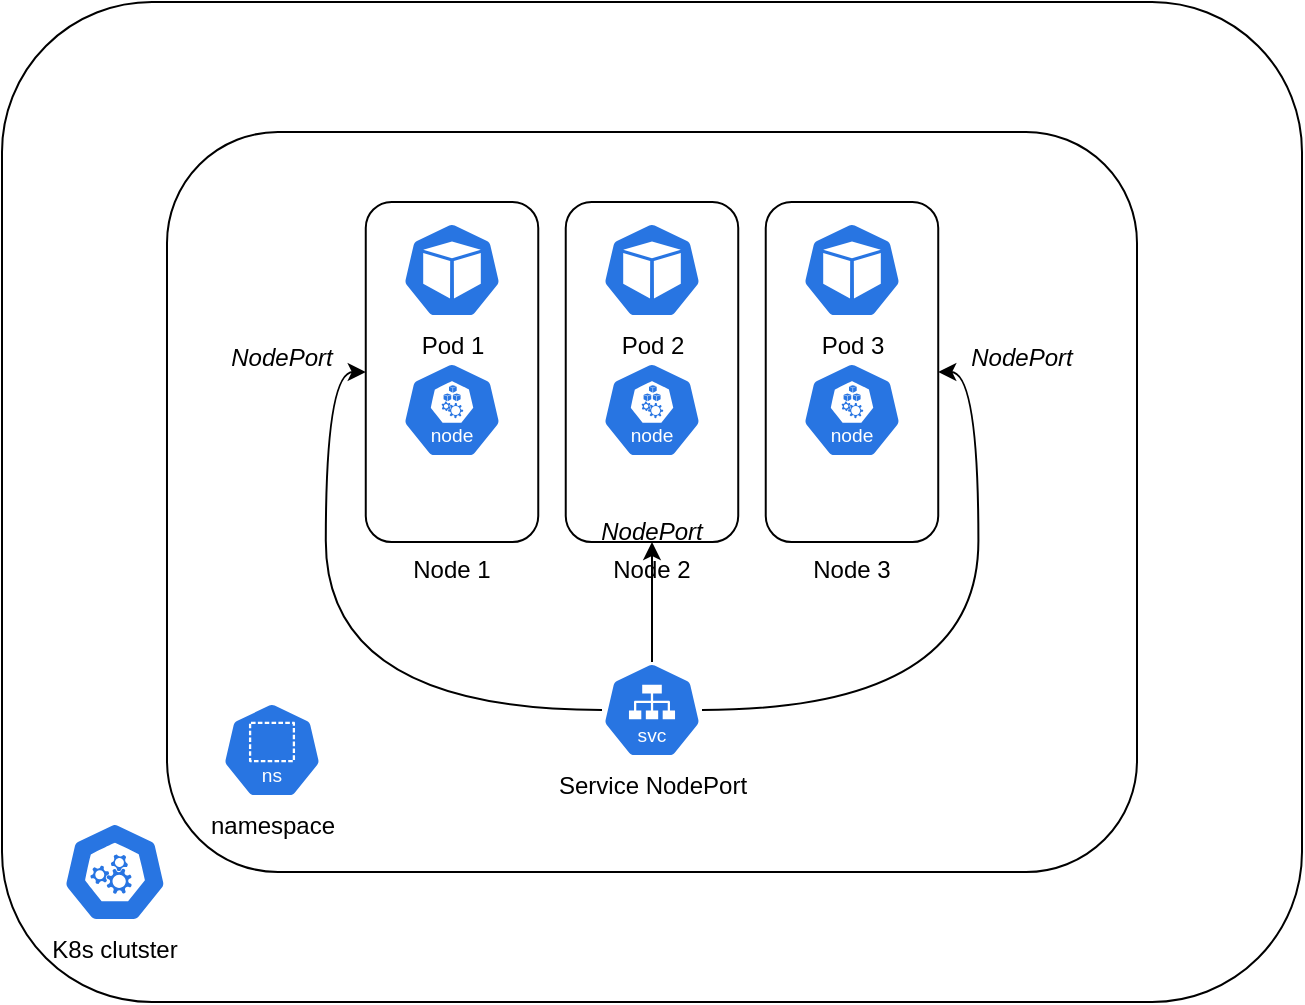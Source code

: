 <mxfile version="24.7.16">
  <diagram name="Page-1" id="6IyTYUzncKEAiaKfEHQ4">
    <mxGraphModel dx="1026" dy="617" grid="1" gridSize="10" guides="1" tooltips="1" connect="1" arrows="1" fold="1" page="1" pageScale="1" pageWidth="827" pageHeight="1169" math="0" shadow="0">
      <root>
        <mxCell id="0" />
        <mxCell id="1" parent="0" />
        <mxCell id="hNU-DkRJmX0IVGSSHYW9-12" value="" style="rounded=1;whiteSpace=wrap;html=1;" vertex="1" parent="1">
          <mxGeometry x="287.5" y="160" width="95" height="156" as="geometry" />
        </mxCell>
        <mxCell id="hNU-DkRJmX0IVGSSHYW9-1" value="" style="rounded=1;whiteSpace=wrap;html=1;" vertex="1" parent="1">
          <mxGeometry x="110" y="60" width="650" height="500" as="geometry" />
        </mxCell>
        <mxCell id="hNU-DkRJmX0IVGSSHYW9-2" value="K8s clutster" style="aspect=fixed;sketch=0;html=1;dashed=0;whitespace=wrap;verticalLabelPosition=bottom;verticalAlign=top;fillColor=#2875E2;strokeColor=#ffffff;points=[[0.005,0.63,0],[0.1,0.2,0],[0.9,0.2,0],[0.5,0,0],[0.995,0.63,0],[0.72,0.99,0],[0.5,1,0],[0.28,0.99,0]];shape=mxgraph.kubernetes.icon2;prIcon=control_plane" vertex="1" parent="1">
          <mxGeometry x="140.42" y="470" width="52.08" height="50" as="geometry" />
        </mxCell>
        <mxCell id="hNU-DkRJmX0IVGSSHYW9-4" value="Namespace" style="aspect=fixed;sketch=0;html=1;dashed=0;whitespace=wrap;verticalLabelPosition=bottom;verticalAlign=top;fillColor=#2875E2;strokeColor=#ffffff;points=[[0.005,0.63,0],[0.1,0.2,0],[0.9,0.2,0],[0.5,0,0],[0.995,0.63,0],[0.72,0.99,0],[0.5,1,0],[0.28,0.99,0]];shape=mxgraph.kubernetes.icon2;prIcon=ns" vertex="1" parent="1">
          <mxGeometry x="230" y="400" width="50" height="48" as="geometry" />
        </mxCell>
        <mxCell id="hNU-DkRJmX0IVGSSHYW9-3" value="" style="rounded=1;whiteSpace=wrap;html=1;" vertex="1" parent="1">
          <mxGeometry x="192.5" y="125" width="485" height="370" as="geometry" />
        </mxCell>
        <mxCell id="hNU-DkRJmX0IVGSSHYW9-13" value="Node 1" style="rounded=1;whiteSpace=wrap;html=1;labelPosition=center;verticalLabelPosition=bottom;align=center;verticalAlign=top;" vertex="1" parent="1">
          <mxGeometry x="291.88" y="160" width="86.25" height="170" as="geometry" />
        </mxCell>
        <mxCell id="hNU-DkRJmX0IVGSSHYW9-19" style="edgeStyle=orthogonalEdgeStyle;rounded=0;orthogonalLoop=1;jettySize=auto;html=1;entryX=0;entryY=0.5;entryDx=0;entryDy=0;curved=1;" edge="1" parent="1" source="hNU-DkRJmX0IVGSSHYW9-8" target="hNU-DkRJmX0IVGSSHYW9-13">
          <mxGeometry relative="1" as="geometry" />
        </mxCell>
        <mxCell id="hNU-DkRJmX0IVGSSHYW9-20" style="edgeStyle=orthogonalEdgeStyle;rounded=0;orthogonalLoop=1;jettySize=auto;html=1;entryX=1;entryY=0.5;entryDx=0;entryDy=0;curved=1;" edge="1" parent="1" source="hNU-DkRJmX0IVGSSHYW9-8" target="hNU-DkRJmX0IVGSSHYW9-18">
          <mxGeometry relative="1" as="geometry" />
        </mxCell>
        <mxCell id="hNU-DkRJmX0IVGSSHYW9-21" style="edgeStyle=orthogonalEdgeStyle;rounded=0;orthogonalLoop=1;jettySize=auto;html=1;entryX=0.5;entryY=1;entryDx=0;entryDy=0;curved=1;" edge="1" parent="1" source="hNU-DkRJmX0IVGSSHYW9-8" target="hNU-DkRJmX0IVGSSHYW9-17">
          <mxGeometry relative="1" as="geometry" />
        </mxCell>
        <mxCell id="hNU-DkRJmX0IVGSSHYW9-8" value="Service NodePort" style="aspect=fixed;sketch=0;html=1;dashed=0;whitespace=wrap;verticalLabelPosition=bottom;verticalAlign=top;fillColor=#2875E2;strokeColor=#ffffff;points=[[0.005,0.63,0],[0.1,0.2,0],[0.9,0.2,0],[0.5,0,0],[0.995,0.63,0],[0.72,0.99,0],[0.5,1,0],[0.28,0.99,0]];shape=mxgraph.kubernetes.icon2;kubernetesLabel=1;prIcon=svc" vertex="1" parent="1">
          <mxGeometry x="410" y="390" width="50" height="48" as="geometry" />
        </mxCell>
        <mxCell id="hNU-DkRJmX0IVGSSHYW9-9" value="Pod 1" style="aspect=fixed;sketch=0;html=1;dashed=0;whitespace=wrap;verticalLabelPosition=bottom;verticalAlign=top;fillColor=#2875E2;strokeColor=#ffffff;points=[[0.005,0.63,0],[0.1,0.2,0],[0.9,0.2,0],[0.5,0,0],[0.995,0.63,0],[0.72,0.99,0],[0.5,1,0],[0.28,0.99,0]];shape=mxgraph.kubernetes.icon2;prIcon=pod" vertex="1" parent="1">
          <mxGeometry x="310" y="170" width="50" height="48" as="geometry" />
        </mxCell>
        <mxCell id="hNU-DkRJmX0IVGSSHYW9-18" value="Node 3" style="rounded=1;whiteSpace=wrap;html=1;labelPosition=center;verticalLabelPosition=bottom;align=center;verticalAlign=top;" vertex="1" parent="1">
          <mxGeometry x="491.87" y="160" width="86.25" height="170" as="geometry" />
        </mxCell>
        <mxCell id="hNU-DkRJmX0IVGSSHYW9-5" value="" style="aspect=fixed;sketch=0;html=1;dashed=0;whitespace=wrap;verticalLabelPosition=bottom;verticalAlign=top;fillColor=#2875E2;strokeColor=#ffffff;points=[[0.005,0.63,0],[0.1,0.2,0],[0.9,0.2,0],[0.5,0,0],[0.995,0.63,0],[0.72,0.99,0],[0.5,1,0],[0.28,0.99,0]];shape=mxgraph.kubernetes.icon2;kubernetesLabel=1;prIcon=node" vertex="1" parent="1">
          <mxGeometry x="310" y="240" width="50" height="48" as="geometry" />
        </mxCell>
        <mxCell id="hNU-DkRJmX0IVGSSHYW9-17" value="Node 2" style="rounded=1;whiteSpace=wrap;html=1;labelPosition=center;verticalLabelPosition=bottom;align=center;verticalAlign=top;" vertex="1" parent="1">
          <mxGeometry x="391.87" y="160" width="86.25" height="170" as="geometry" />
        </mxCell>
        <mxCell id="hNU-DkRJmX0IVGSSHYW9-6" value="" style="aspect=fixed;sketch=0;html=1;dashed=0;whitespace=wrap;verticalLabelPosition=bottom;verticalAlign=top;fillColor=#2875E2;strokeColor=#ffffff;points=[[0.005,0.63,0],[0.1,0.2,0],[0.9,0.2,0],[0.5,0,0],[0.995,0.63,0],[0.72,0.99,0],[0.5,1,0],[0.28,0.99,0]];shape=mxgraph.kubernetes.icon2;kubernetesLabel=1;prIcon=node" vertex="1" parent="1">
          <mxGeometry x="410" y="240" width="50" height="48" as="geometry" />
        </mxCell>
        <mxCell id="hNU-DkRJmX0IVGSSHYW9-10" value="Pod 2" style="aspect=fixed;sketch=0;html=1;dashed=0;whitespace=wrap;verticalLabelPosition=bottom;verticalAlign=top;fillColor=#2875E2;strokeColor=#ffffff;points=[[0.005,0.63,0],[0.1,0.2,0],[0.9,0.2,0],[0.5,0,0],[0.995,0.63,0],[0.72,0.99,0],[0.5,1,0],[0.28,0.99,0]];shape=mxgraph.kubernetes.icon2;prIcon=pod" vertex="1" parent="1">
          <mxGeometry x="410" y="170" width="50" height="48" as="geometry" />
        </mxCell>
        <mxCell id="hNU-DkRJmX0IVGSSHYW9-7" value="" style="aspect=fixed;sketch=0;html=1;dashed=0;whitespace=wrap;verticalLabelPosition=bottom;verticalAlign=top;fillColor=#2875E2;strokeColor=#ffffff;points=[[0.005,0.63,0],[0.1,0.2,0],[0.9,0.2,0],[0.5,0,0],[0.995,0.63,0],[0.72,0.99,0],[0.5,1,0],[0.28,0.99,0]];shape=mxgraph.kubernetes.icon2;kubernetesLabel=1;prIcon=node" vertex="1" parent="1">
          <mxGeometry x="510" y="240" width="50" height="48" as="geometry" />
        </mxCell>
        <mxCell id="hNU-DkRJmX0IVGSSHYW9-11" value="Pod 3" style="aspect=fixed;sketch=0;html=1;dashed=0;whitespace=wrap;verticalLabelPosition=bottom;verticalAlign=top;fillColor=#2875E2;strokeColor=#ffffff;points=[[0.005,0.63,0],[0.1,0.2,0],[0.9,0.2,0],[0.5,0,0],[0.995,0.63,0],[0.72,0.99,0],[0.5,1,0],[0.28,0.99,0]];shape=mxgraph.kubernetes.icon2;prIcon=pod" vertex="1" parent="1">
          <mxGeometry x="510" y="170" width="50" height="48" as="geometry" />
        </mxCell>
        <mxCell id="hNU-DkRJmX0IVGSSHYW9-22" value="&lt;i&gt;NodePort&lt;/i&gt;" style="text;strokeColor=none;align=center;fillColor=none;html=1;verticalAlign=middle;whiteSpace=wrap;rounded=0;" vertex="1" parent="1">
          <mxGeometry x="220" y="223" width="60" height="30" as="geometry" />
        </mxCell>
        <mxCell id="hNU-DkRJmX0IVGSSHYW9-23" value="&lt;i&gt;NodePort&lt;/i&gt;" style="text;strokeColor=none;align=center;fillColor=none;html=1;verticalAlign=middle;whiteSpace=wrap;rounded=0;" vertex="1" parent="1">
          <mxGeometry x="405" y="310" width="60" height="30" as="geometry" />
        </mxCell>
        <mxCell id="hNU-DkRJmX0IVGSSHYW9-24" value="&lt;i&gt;NodePort&lt;/i&gt;" style="text;strokeColor=none;align=center;fillColor=none;html=1;verticalAlign=middle;whiteSpace=wrap;rounded=0;" vertex="1" parent="1">
          <mxGeometry x="590" y="223" width="60" height="30" as="geometry" />
        </mxCell>
        <mxCell id="hNU-DkRJmX0IVGSSHYW9-25" value="namespace" style="aspect=fixed;sketch=0;html=1;dashed=0;whitespace=wrap;verticalLabelPosition=bottom;verticalAlign=top;fillColor=#2875E2;strokeColor=#ffffff;points=[[0.005,0.63,0],[0.1,0.2,0],[0.9,0.2,0],[0.5,0,0],[0.995,0.63,0],[0.72,0.99,0],[0.5,1,0],[0.28,0.99,0]];shape=mxgraph.kubernetes.icon2;kubernetesLabel=1;prIcon=ns" vertex="1" parent="1">
          <mxGeometry x="220" y="410" width="50" height="48" as="geometry" />
        </mxCell>
      </root>
    </mxGraphModel>
  </diagram>
</mxfile>
